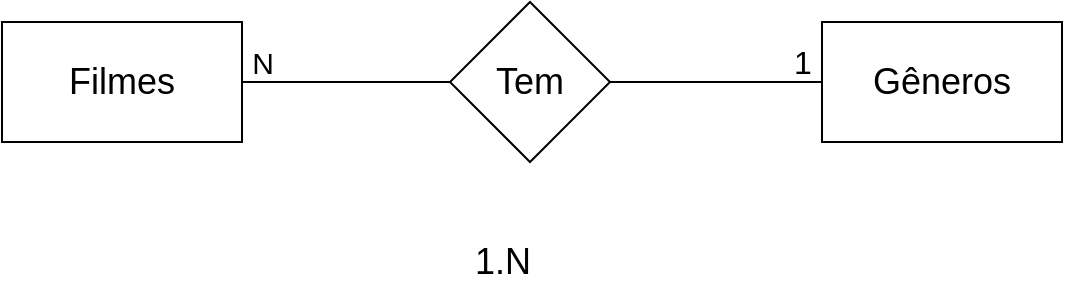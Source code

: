 <mxfile version="14.4.2" type="device"><diagram id="MtBJPBC-QIKeJ2BaQHWt" name="Page-1"><mxGraphModel dx="894" dy="482" grid="1" gridSize="10" guides="1" tooltips="1" connect="1" arrows="1" fold="1" page="1" pageScale="1" pageWidth="827" pageHeight="1169" math="0" shadow="0"><root><mxCell id="0"/><mxCell id="1" parent="0"/><mxCell id="WTLxpcniCrzIYAVA_H15-1" value="&lt;font style=&quot;font-size: 18px&quot;&gt;Gêneros&lt;/font&gt;" style="rounded=0;whiteSpace=wrap;html=1;" vertex="1" parent="1"><mxGeometry x="560" y="120" width="120" height="60" as="geometry"/></mxCell><mxCell id="WTLxpcniCrzIYAVA_H15-2" value="&lt;font style=&quot;font-size: 18px&quot;&gt;Filmes&lt;/font&gt;" style="rounded=0;whiteSpace=wrap;html=1;" vertex="1" parent="1"><mxGeometry x="150" y="120" width="120" height="60" as="geometry"/></mxCell><mxCell id="WTLxpcniCrzIYAVA_H15-3" value="&lt;font style=&quot;font-size: 18px&quot;&gt;1.N&lt;/font&gt;" style="text;html=1;align=center;verticalAlign=middle;resizable=0;points=[];autosize=1;" vertex="1" parent="1"><mxGeometry x="380" y="230" width="40" height="20" as="geometry"/></mxCell><mxCell id="WTLxpcniCrzIYAVA_H15-4" value="" style="endArrow=none;html=1;entryX=0;entryY=0.5;entryDx=0;entryDy=0;exitX=1;exitY=0.5;exitDx=0;exitDy=0;" edge="1" parent="1" source="WTLxpcniCrzIYAVA_H15-5" target="WTLxpcniCrzIYAVA_H15-1"><mxGeometry width="50" height="50" relative="1" as="geometry"><mxPoint x="346" y="160" as="sourcePoint"/><mxPoint x="481" y="160" as="targetPoint"/></mxGeometry></mxCell><mxCell id="WTLxpcniCrzIYAVA_H15-5" value="&lt;font style=&quot;font-size: 18px&quot;&gt;Tem&lt;/font&gt;" style="rhombus;whiteSpace=wrap;html=1;" vertex="1" parent="1"><mxGeometry x="374" y="110" width="80" height="80" as="geometry"/></mxCell><mxCell id="WTLxpcniCrzIYAVA_H15-6" value="" style="endArrow=none;html=1;entryX=0;entryY=0.5;entryDx=0;entryDy=0;exitX=1;exitY=0.5;exitDx=0;exitDy=0;" edge="1" parent="1" source="WTLxpcniCrzIYAVA_H15-2" target="WTLxpcniCrzIYAVA_H15-5"><mxGeometry width="50" height="50" relative="1" as="geometry"><mxPoint x="270" y="150" as="sourcePoint"/><mxPoint x="560" y="150" as="targetPoint"/></mxGeometry></mxCell><mxCell id="WTLxpcniCrzIYAVA_H15-7" value="&lt;font style=&quot;font-size: 16px&quot;&gt;1&lt;/font&gt;" style="text;html=1;align=center;verticalAlign=middle;resizable=0;points=[];autosize=1;" vertex="1" parent="1"><mxGeometry x="540" y="130" width="20" height="20" as="geometry"/></mxCell><mxCell id="WTLxpcniCrzIYAVA_H15-8" value="&lt;font style=&quot;font-size: 15px&quot;&gt;N&lt;/font&gt;" style="text;html=1;align=center;verticalAlign=middle;resizable=0;points=[];autosize=1;shadow=0;sketch=0;rounded=0;" vertex="1" parent="1"><mxGeometry x="265" y="130" width="30" height="20" as="geometry"/></mxCell></root></mxGraphModel></diagram></mxfile>